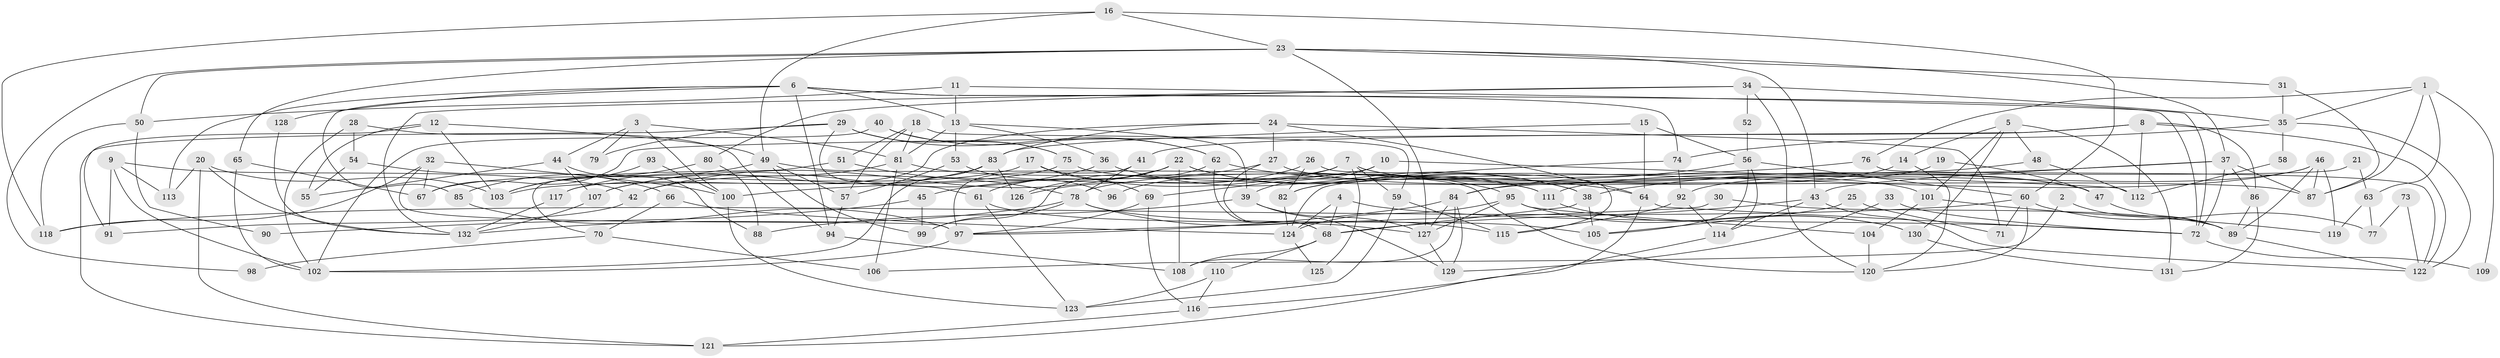 // coarse degree distribution, {5: 0.06521739130434782, 2: 0.16304347826086957, 11: 0.021739130434782608, 3: 0.2608695652173913, 4: 0.25, 13: 0.021739130434782608, 6: 0.10869565217391304, 10: 0.043478260869565216, 9: 0.021739130434782608, 17: 0.010869565217391304, 8: 0.021739130434782608, 7: 0.010869565217391304}
// Generated by graph-tools (version 1.1) at 2025/18/03/04/25 18:18:36]
// undirected, 132 vertices, 264 edges
graph export_dot {
graph [start="1"]
  node [color=gray90,style=filled];
  1;
  2;
  3;
  4;
  5;
  6;
  7;
  8;
  9;
  10;
  11;
  12;
  13;
  14;
  15;
  16;
  17;
  18;
  19;
  20;
  21;
  22;
  23;
  24;
  25;
  26;
  27;
  28;
  29;
  30;
  31;
  32;
  33;
  34;
  35;
  36;
  37;
  38;
  39;
  40;
  41;
  42;
  43;
  44;
  45;
  46;
  47;
  48;
  49;
  50;
  51;
  52;
  53;
  54;
  55;
  56;
  57;
  58;
  59;
  60;
  61;
  62;
  63;
  64;
  65;
  66;
  67;
  68;
  69;
  70;
  71;
  72;
  73;
  74;
  75;
  76;
  77;
  78;
  79;
  80;
  81;
  82;
  83;
  84;
  85;
  86;
  87;
  88;
  89;
  90;
  91;
  92;
  93;
  94;
  95;
  96;
  97;
  98;
  99;
  100;
  101;
  102;
  103;
  104;
  105;
  106;
  107;
  108;
  109;
  110;
  111;
  112;
  113;
  114;
  115;
  116;
  117;
  118;
  119;
  120;
  121;
  122;
  123;
  124;
  125;
  126;
  127;
  128;
  129;
  130;
  131;
  132;
  1 -- 87;
  1 -- 76;
  1 -- 35;
  1 -- 63;
  1 -- 109;
  2 -- 106;
  2 -- 89;
  3 -- 44;
  3 -- 81;
  3 -- 79;
  3 -- 100;
  4 -- 68;
  4 -- 72;
  4 -- 124;
  5 -- 14;
  5 -- 130;
  5 -- 48;
  5 -- 101;
  5 -- 131;
  6 -- 85;
  6 -- 74;
  6 -- 13;
  6 -- 72;
  6 -- 94;
  6 -- 113;
  6 -- 128;
  7 -- 59;
  7 -- 101;
  7 -- 42;
  7 -- 47;
  7 -- 96;
  7 -- 125;
  8 -- 86;
  8 -- 122;
  8 -- 41;
  8 -- 67;
  8 -- 112;
  9 -- 102;
  9 -- 113;
  9 -- 42;
  9 -- 91;
  10 -- 39;
  10 -- 112;
  10 -- 69;
  11 -- 72;
  11 -- 13;
  11 -- 50;
  12 -- 103;
  12 -- 91;
  12 -- 49;
  12 -- 55;
  13 -- 81;
  13 -- 36;
  13 -- 39;
  13 -- 53;
  14 -- 120;
  14 -- 78;
  15 -- 64;
  15 -- 56;
  15 -- 83;
  16 -- 49;
  16 -- 60;
  16 -- 23;
  16 -- 118;
  17 -- 95;
  17 -- 67;
  17 -- 69;
  18 -- 57;
  18 -- 59;
  18 -- 51;
  18 -- 81;
  19 -- 84;
  19 -- 47;
  20 -- 121;
  20 -- 132;
  20 -- 103;
  20 -- 113;
  21 -- 124;
  21 -- 63;
  22 -- 42;
  22 -- 61;
  22 -- 38;
  22 -- 108;
  22 -- 111;
  22 -- 126;
  23 -- 65;
  23 -- 31;
  23 -- 37;
  23 -- 43;
  23 -- 50;
  23 -- 98;
  23 -- 127;
  24 -- 83;
  24 -- 27;
  24 -- 64;
  24 -- 71;
  24 -- 117;
  25 -- 71;
  25 -- 105;
  26 -- 82;
  26 -- 126;
  26 -- 115;
  27 -- 47;
  27 -- 68;
  27 -- 45;
  28 -- 94;
  28 -- 102;
  28 -- 54;
  29 -- 61;
  29 -- 62;
  29 -- 75;
  29 -- 79;
  29 -- 121;
  30 -- 97;
  30 -- 89;
  31 -- 87;
  31 -- 35;
  32 -- 118;
  32 -- 97;
  32 -- 67;
  32 -- 100;
  33 -- 129;
  33 -- 72;
  34 -- 132;
  34 -- 35;
  34 -- 52;
  34 -- 80;
  34 -- 120;
  35 -- 58;
  35 -- 74;
  35 -- 122;
  36 -- 38;
  36 -- 107;
  37 -- 38;
  37 -- 43;
  37 -- 72;
  37 -- 86;
  37 -- 87;
  38 -- 68;
  38 -- 105;
  39 -- 127;
  39 -- 88;
  39 -- 129;
  40 -- 75;
  40 -- 62;
  40 -- 102;
  41 -- 97;
  41 -- 78;
  42 -- 91;
  43 -- 68;
  43 -- 114;
  43 -- 122;
  44 -- 107;
  44 -- 88;
  44 -- 55;
  45 -- 99;
  45 -- 90;
  46 -- 92;
  46 -- 89;
  46 -- 82;
  46 -- 87;
  46 -- 119;
  47 -- 89;
  48 -- 111;
  48 -- 112;
  49 -- 120;
  49 -- 57;
  49 -- 85;
  49 -- 99;
  50 -- 90;
  50 -- 118;
  51 -- 78;
  51 -- 70;
  52 -- 56;
  53 -- 57;
  53 -- 96;
  54 -- 55;
  54 -- 66;
  56 -- 84;
  56 -- 114;
  56 -- 60;
  56 -- 105;
  57 -- 94;
  58 -- 112;
  59 -- 123;
  59 -- 115;
  60 -- 118;
  60 -- 71;
  60 -- 77;
  60 -- 120;
  61 -- 123;
  61 -- 127;
  62 -- 64;
  62 -- 99;
  62 -- 68;
  63 -- 119;
  63 -- 77;
  64 -- 72;
  64 -- 121;
  65 -- 67;
  65 -- 102;
  66 -- 124;
  66 -- 70;
  68 -- 108;
  68 -- 110;
  69 -- 97;
  69 -- 116;
  70 -- 98;
  70 -- 106;
  72 -- 109;
  73 -- 77;
  73 -- 122;
  74 -- 92;
  74 -- 82;
  75 -- 87;
  75 -- 103;
  76 -- 122;
  76 -- 100;
  78 -- 105;
  78 -- 99;
  78 -- 115;
  78 -- 132;
  80 -- 103;
  80 -- 88;
  81 -- 117;
  81 -- 106;
  81 -- 111;
  82 -- 124;
  83 -- 102;
  83 -- 107;
  83 -- 126;
  84 -- 108;
  84 -- 129;
  84 -- 97;
  84 -- 127;
  85 -- 97;
  86 -- 131;
  86 -- 89;
  89 -- 122;
  92 -- 114;
  92 -- 115;
  93 -- 100;
  93 -- 103;
  94 -- 108;
  95 -- 124;
  95 -- 127;
  95 -- 104;
  95 -- 130;
  97 -- 102;
  100 -- 123;
  101 -- 104;
  101 -- 119;
  104 -- 120;
  107 -- 132;
  110 -- 116;
  110 -- 123;
  111 -- 130;
  114 -- 116;
  116 -- 121;
  117 -- 132;
  124 -- 125;
  127 -- 129;
  128 -- 132;
  130 -- 131;
}
